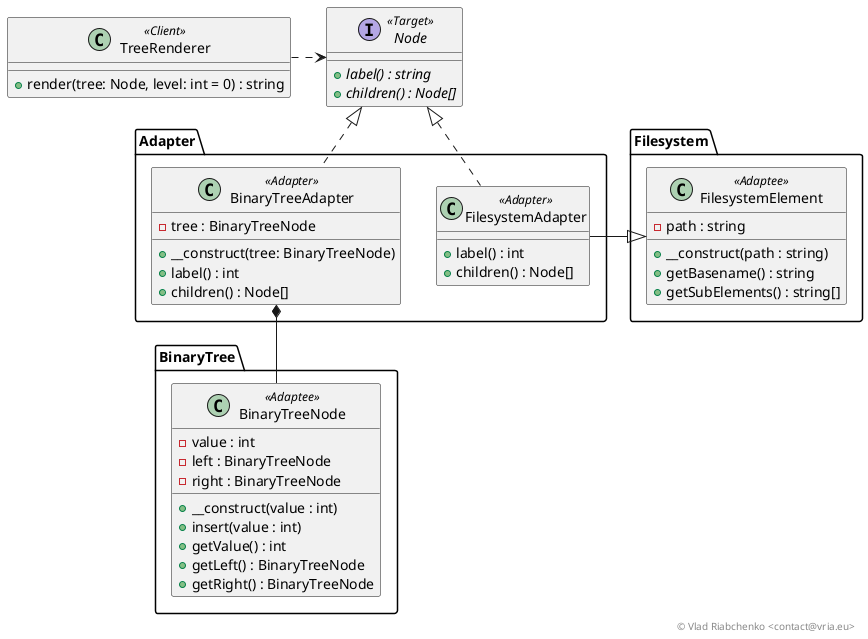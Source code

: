 @startuml

interface Node << Target >> {
    +{abstract}label() : string
    +{abstract}children() : Node[]
}

class TreeRenderer << Client >> {
    +render(tree: Node, level: int = 0) : string
}

class "Adapter.BinaryTreeAdapter" << Adapter >> {
    -tree : BinaryTreeNode
    +__construct(tree: BinaryTreeNode)
    +label() : int
    +children() : Node[]
}

class "Adapter.FilesystemAdapter" << Adapter >> {
	+label() : int
	+children() : Node[]
}

class "BinaryTree.BinaryTreeNode" << Adaptee >> {
    -value : int
    -left : BinaryTreeNode
    -right : BinaryTreeNode
    +__construct(value : int)
    +insert(value : int)
    +getValue() : int
    +getLeft() : BinaryTreeNode
    +getRight() : BinaryTreeNode
}

class "Filesystem.FilesystemElement" << Adaptee >> {
    -path : string
    +__construct(path : string)
    +getBasename() : string
    +getSubElements() : string[]
}


TreeRenderer .right.> Node
"Adapter.BinaryTreeAdapter" .up.|> Node
"Adapter.FilesystemAdapter" .up.|> Node


"Adapter.BinaryTreeAdapter" *-- "BinaryTree.BinaryTreeNode"
"Adapter.FilesystemAdapter" -right-|> "Filesystem.FilesystemElement"

right footer © Vlad Riabchenko <contact@vria.eu>

@enduml
